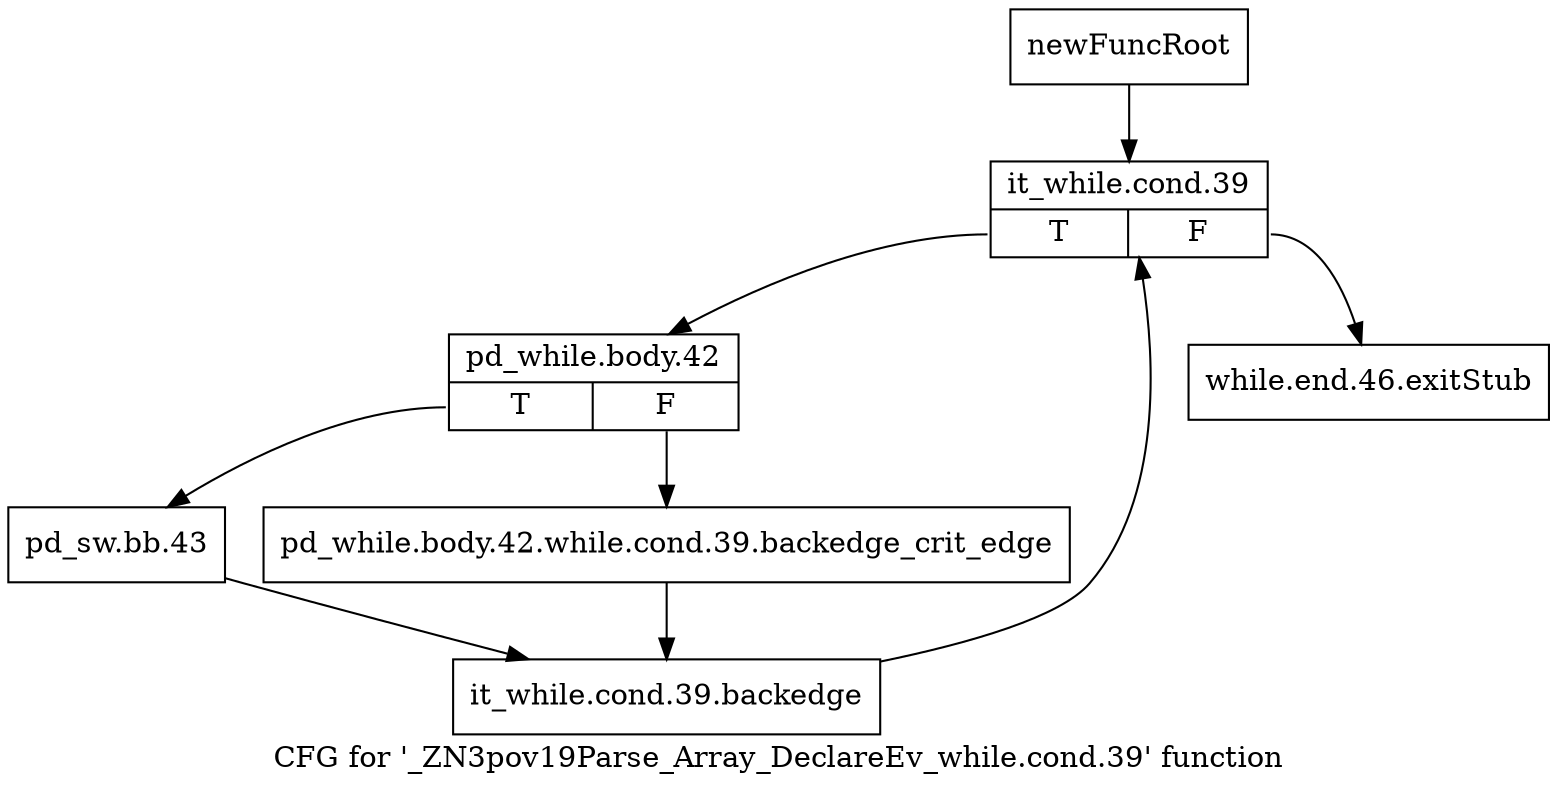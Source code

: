 digraph "CFG for '_ZN3pov19Parse_Array_DeclareEv_while.cond.39' function" {
	label="CFG for '_ZN3pov19Parse_Array_DeclareEv_while.cond.39' function";

	Node0x2d27e70 [shape=record,label="{newFuncRoot}"];
	Node0x2d27e70 -> Node0x2d27f10;
	Node0x2d27ec0 [shape=record,label="{while.end.46.exitStub}"];
	Node0x2d27f10 [shape=record,label="{it_while.cond.39|{<s0>T|<s1>F}}"];
	Node0x2d27f10:s0 -> Node0x2d27f60;
	Node0x2d27f10:s1 -> Node0x2d27ec0;
	Node0x2d27f60 [shape=record,label="{pd_while.body.42|{<s0>T|<s1>F}}"];
	Node0x2d27f60:s0 -> Node0x2d28000;
	Node0x2d27f60:s1 -> Node0x2d27fb0;
	Node0x2d27fb0 [shape=record,label="{pd_while.body.42.while.cond.39.backedge_crit_edge}"];
	Node0x2d27fb0 -> Node0x2d28050;
	Node0x2d28000 [shape=record,label="{pd_sw.bb.43}"];
	Node0x2d28000 -> Node0x2d28050;
	Node0x2d28050 [shape=record,label="{it_while.cond.39.backedge}"];
	Node0x2d28050 -> Node0x2d27f10;
}

